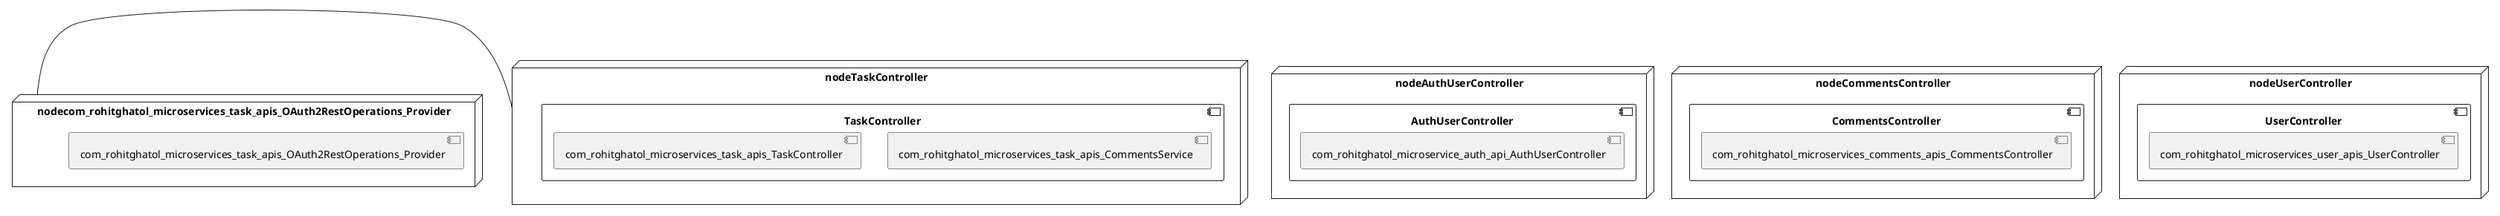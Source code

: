 @startuml
skinparam fixCircleLabelOverlapping true
skinparam componentStyle uml2
node nodeAuthUserController {
component AuthUserController {
[com_rohitghatol_microservice_auth_api_AuthUserController] [[rohitghatol-spring-boot-microservices.system#_JesnUMFwEe6Od9d28ncCjA]]
}
}
node nodeCommentsController {
component CommentsController {
[com_rohitghatol_microservices_comments_apis_CommentsController] [[rohitghatol-spring-boot-microservices.system#_JesnUMFwEe6Od9d28ncCjA]]
}
}
node nodeTaskController {
component TaskController {
[com_rohitghatol_microservices_task_apis_CommentsService] [[rohitghatol-spring-boot-microservices.system#_JesnUMFwEe6Od9d28ncCjA]]
[com_rohitghatol_microservices_task_apis_TaskController] [[rohitghatol-spring-boot-microservices.system#_JesnUMFwEe6Od9d28ncCjA]]
}
}
node nodeUserController {
component UserController {
[com_rohitghatol_microservices_user_apis_UserController] [[rohitghatol-spring-boot-microservices.system#_JesnUMFwEe6Od9d28ncCjA]]
}
}
node nodecom_rohitghatol_microservices_task_apis_OAuth2RestOperations_Provider {
[com_rohitghatol_microservices_task_apis_OAuth2RestOperations_Provider] [[rohitghatol-spring-boot-microservices.system#_JesnUMFwEe6Od9d28ncCjA]]
}
[nodecom_rohitghatol_microservices_task_apis_OAuth2RestOperations_Provider] - [nodeTaskController]

@enduml
